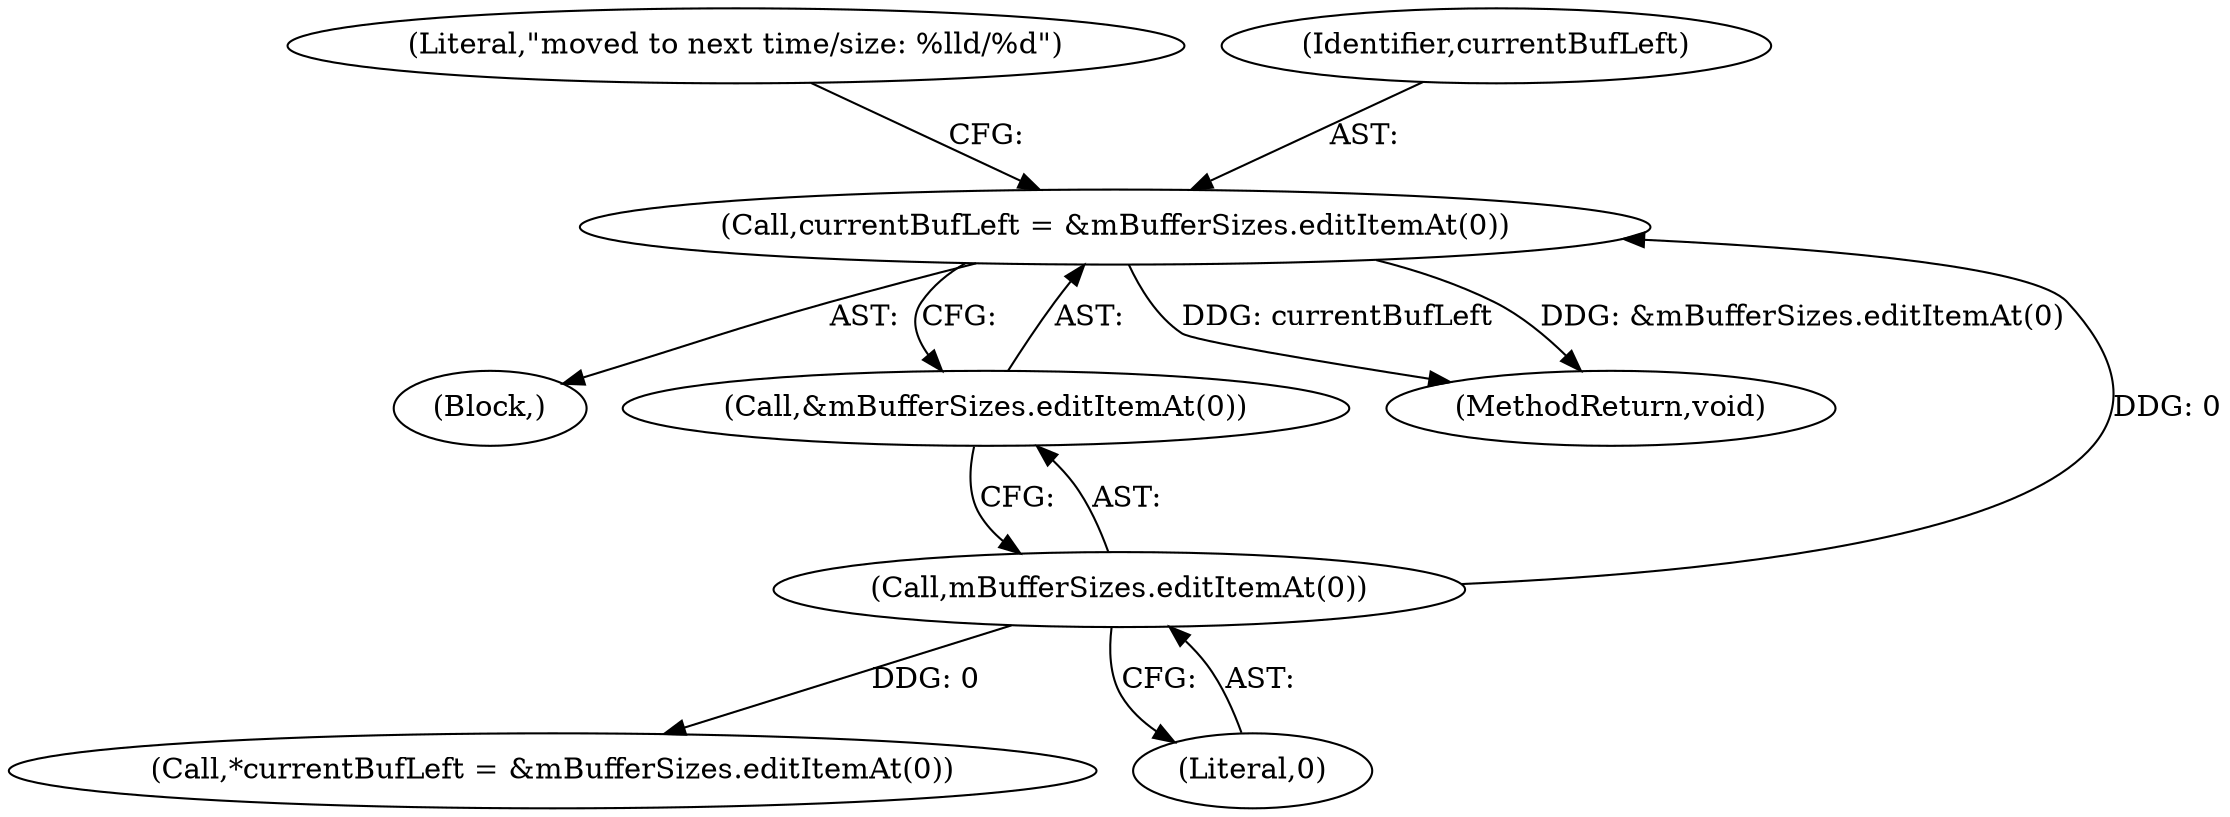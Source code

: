 digraph "0_Android_8e438e153f661e9df8db0ac41d587e940352df06@pointer" {
"1001212" [label="(Call,currentBufLeft = &mBufferSizes.editItemAt(0))"];
"1001215" [label="(Call,mBufferSizes.editItemAt(0))"];
"1001202" [label="(Block,)"];
"1001212" [label="(Call,currentBufLeft = &mBufferSizes.editItemAt(0))"];
"1001214" [label="(Call,&mBufferSizes.editItemAt(0))"];
"1001218" [label="(Literal,\"moved to next time/size: %lld/%d\")"];
"1001145" [label="(Call,*currentBufLeft = &mBufferSizes.editItemAt(0))"];
"1001427" [label="(MethodReturn,void)"];
"1001216" [label="(Literal,0)"];
"1001213" [label="(Identifier,currentBufLeft)"];
"1001215" [label="(Call,mBufferSizes.editItemAt(0))"];
"1001212" -> "1001202"  [label="AST: "];
"1001212" -> "1001214"  [label="CFG: "];
"1001213" -> "1001212"  [label="AST: "];
"1001214" -> "1001212"  [label="AST: "];
"1001218" -> "1001212"  [label="CFG: "];
"1001212" -> "1001427"  [label="DDG: currentBufLeft"];
"1001212" -> "1001427"  [label="DDG: &mBufferSizes.editItemAt(0)"];
"1001215" -> "1001212"  [label="DDG: 0"];
"1001215" -> "1001214"  [label="AST: "];
"1001215" -> "1001216"  [label="CFG: "];
"1001216" -> "1001215"  [label="AST: "];
"1001214" -> "1001215"  [label="CFG: "];
"1001215" -> "1001145"  [label="DDG: 0"];
}
